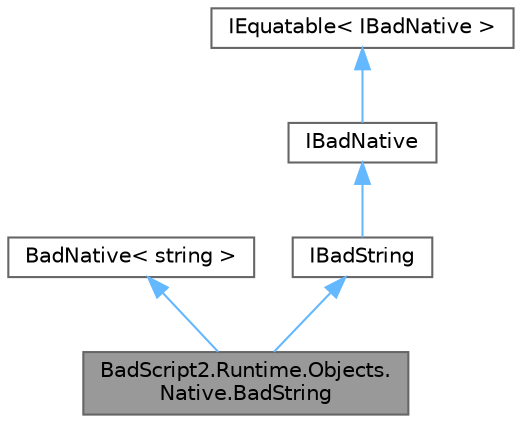 digraph "BadScript2.Runtime.Objects.Native.BadString"
{
 // LATEX_PDF_SIZE
  bgcolor="transparent";
  edge [fontname=Helvetica,fontsize=10,labelfontname=Helvetica,labelfontsize=10];
  node [fontname=Helvetica,fontsize=10,shape=box,height=0.2,width=0.4];
  Node1 [id="Node000001",label="BadScript2.Runtime.Objects.\lNative.BadString",height=0.2,width=0.4,color="gray40", fillcolor="grey60", style="filled", fontcolor="black",tooltip="Implements a Native String."];
  Node2 -> Node1 [id="edge1_Node000001_Node000002",dir="back",color="steelblue1",style="solid",tooltip=" "];
  Node2 [id="Node000002",label="BadNative\< string \>",height=0.2,width=0.4,color="gray40", fillcolor="white", style="filled",URL="$class_bad_script2_1_1_runtime_1_1_objects_1_1_native_1_1_bad_native.html",tooltip=" "];
  Node3 -> Node1 [id="edge2_Node000001_Node000003",dir="back",color="steelblue1",style="solid",tooltip=" "];
  Node3 [id="Node000003",label="IBadString",height=0.2,width=0.4,color="gray40", fillcolor="white", style="filled",URL="$interface_bad_script2_1_1_runtime_1_1_objects_1_1_native_1_1_i_bad_string.html",tooltip="Implements the Interface for Native Strings."];
  Node4 -> Node3 [id="edge3_Node000003_Node000004",dir="back",color="steelblue1",style="solid",tooltip=" "];
  Node4 [id="Node000004",label="IBadNative",height=0.2,width=0.4,color="gray40", fillcolor="white", style="filled",URL="$interface_bad_script2_1_1_runtime_1_1_objects_1_1_native_1_1_i_bad_native.html",tooltip="Defines properties for Native Types."];
  Node5 -> Node4 [id="edge4_Node000004_Node000005",dir="back",color="steelblue1",style="solid",tooltip=" "];
  Node5 [id="Node000005",label="IEquatable\< IBadNative \>",height=0.2,width=0.4,color="gray40", fillcolor="white", style="filled",tooltip=" "];
}
